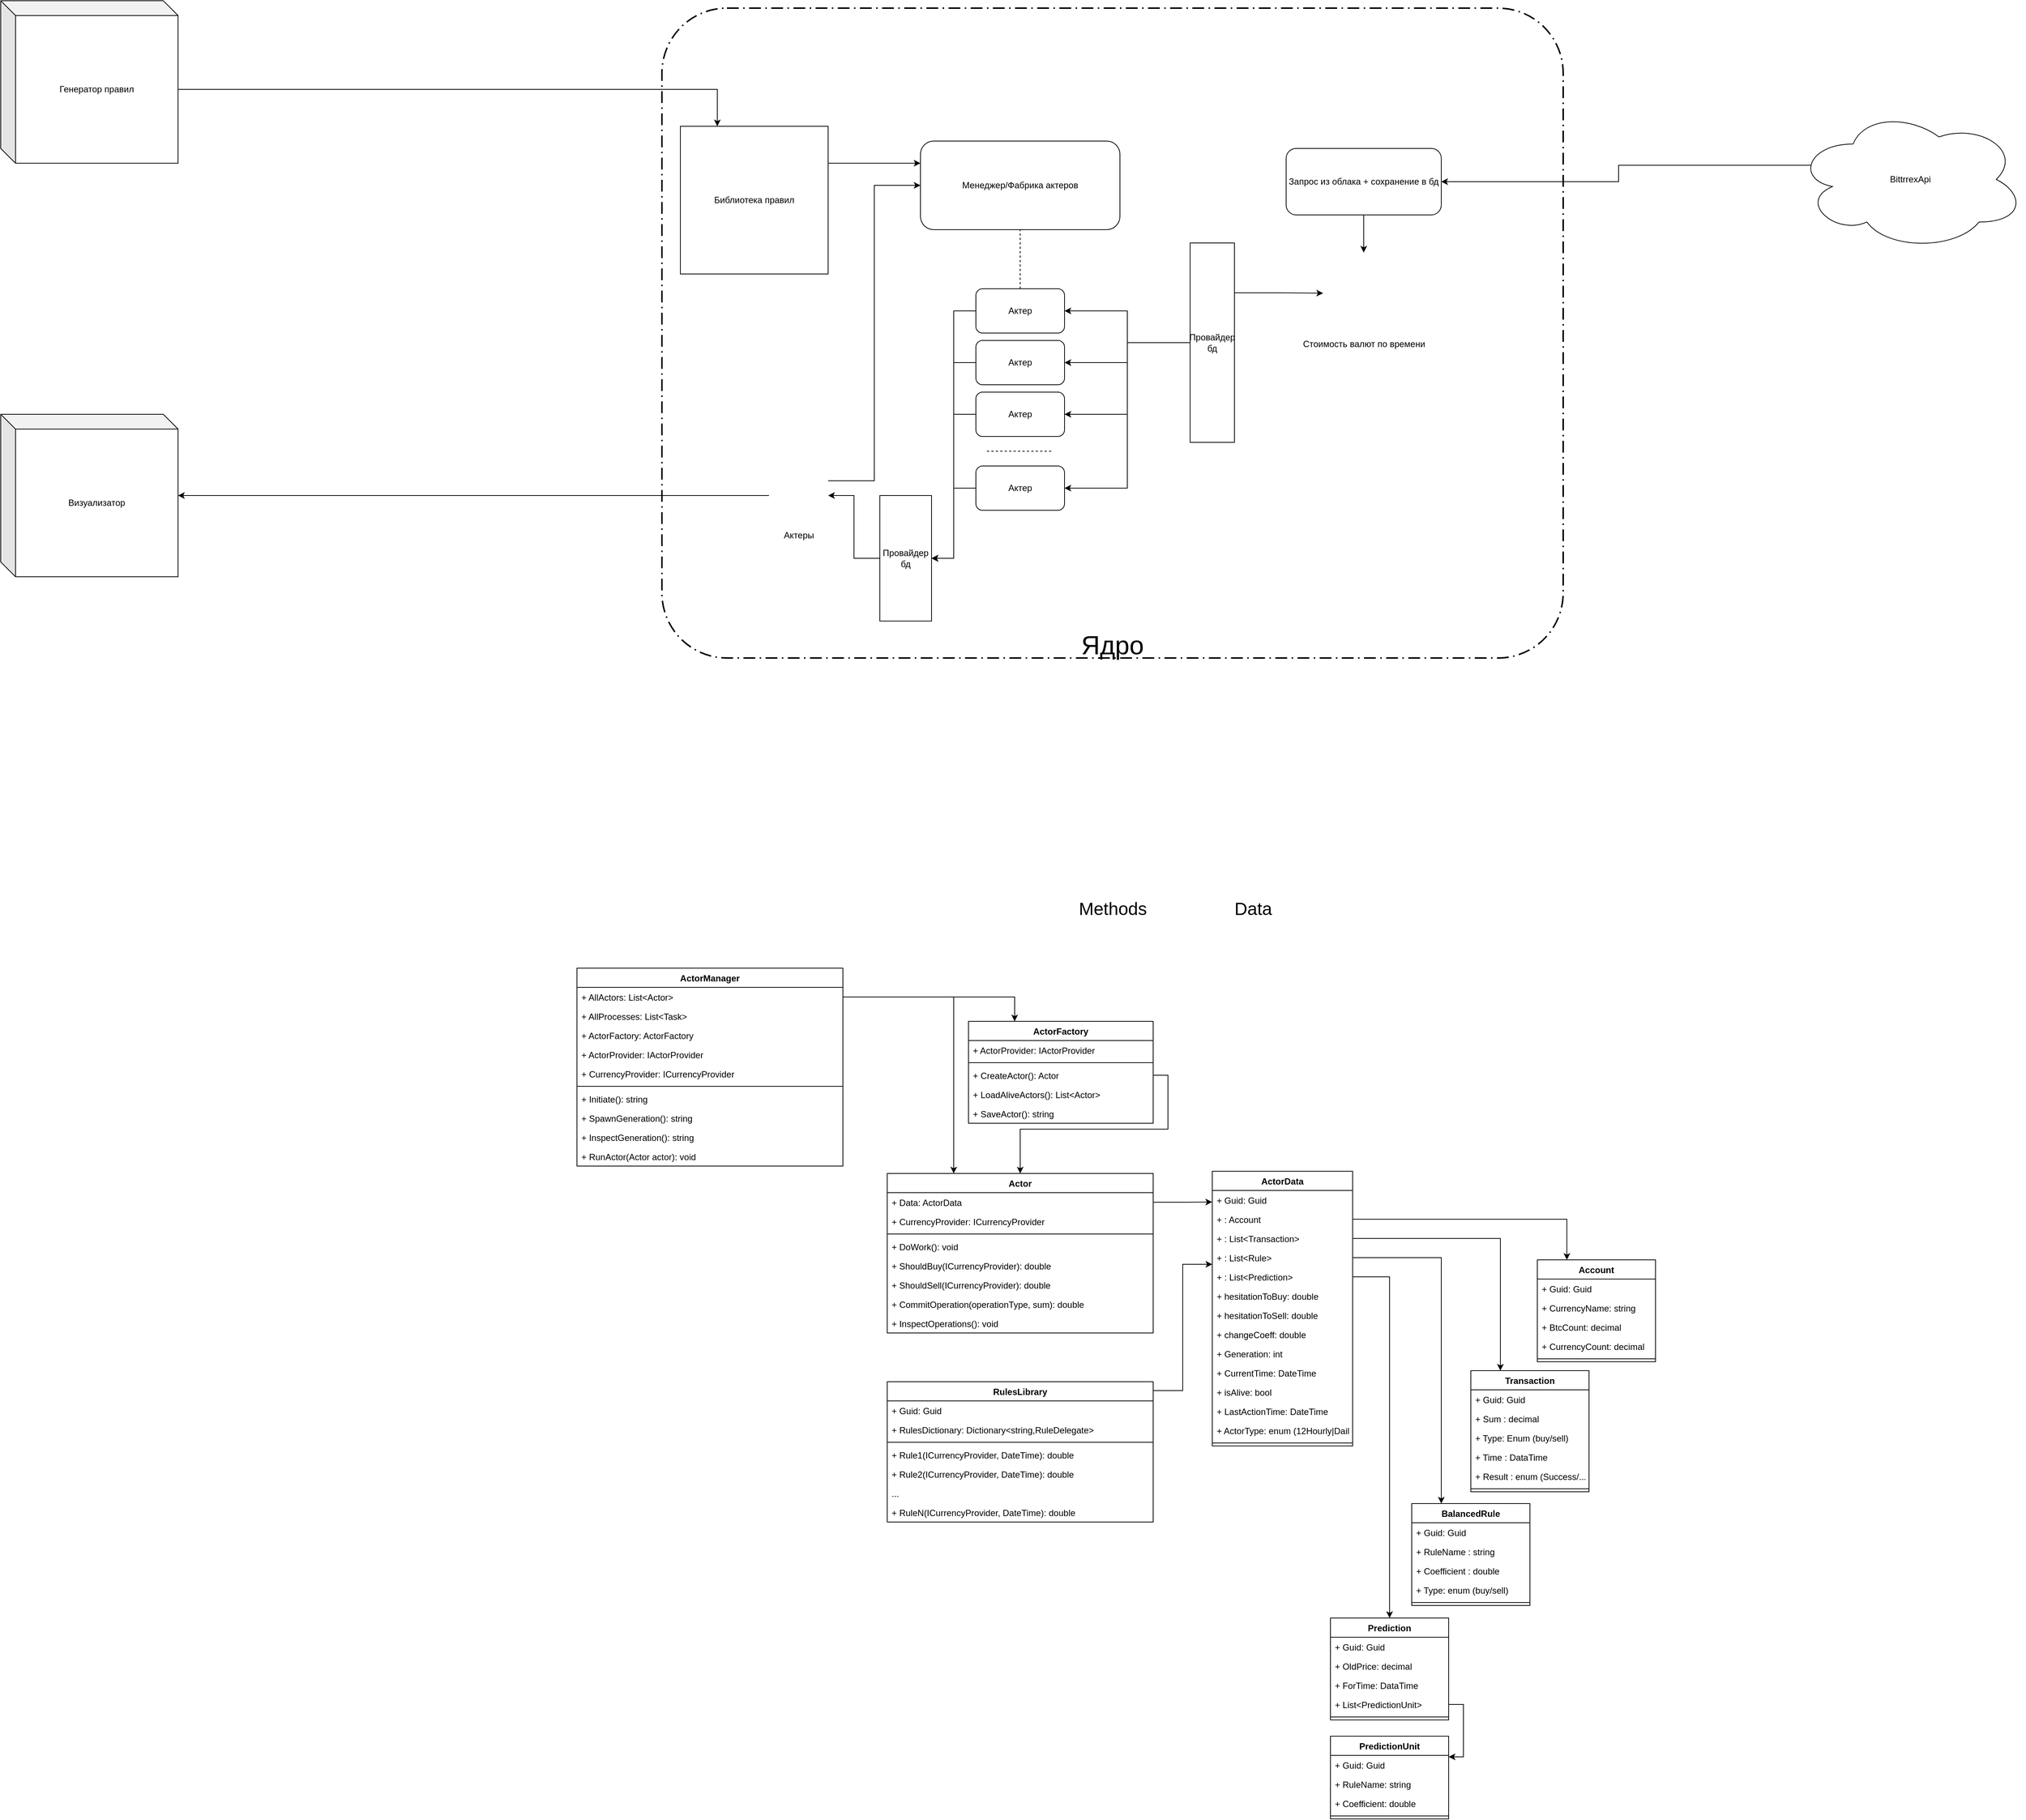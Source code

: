 <mxfile version="13.0.6" type="device"><diagram id="NBcF-tiGJfJJ5Cj_dv9a" name="Страница 1"><mxGraphModel dx="3685" dy="2296" grid="1" gridSize="10" guides="1" tooltips="1" connect="1" arrows="1" fold="1" page="1" pageScale="1" pageWidth="827" pageHeight="1169" math="0" shadow="0"><root><mxCell id="0"/><mxCell id="1" parent="0"/><mxCell id="yGfiESKqhtGl1l06cEl6-7" value="Ядро" style="rounded=1;arcSize=10;dashed=1;strokeColor=#000000;fillColor=none;gradientColor=none;dashPattern=8 3 1 3;strokeWidth=2;verticalAlign=bottom;fontSize=35;" vertex="1" parent="1"><mxGeometry x="-255" y="-170" width="1220" height="880" as="geometry"/></mxCell><mxCell id="XAujJcM0RyrbfAmJ_YW7-30" style="edgeStyle=orthogonalEdgeStyle;rounded=0;orthogonalLoop=1;jettySize=auto;html=1;entryX=0.5;entryY=0;entryDx=0;entryDy=0;" parent="1" source="XAujJcM0RyrbfAmJ_YW7-21" target="XAujJcM0RyrbfAmJ_YW7-25" edge="1"><mxGeometry relative="1" as="geometry"/></mxCell><mxCell id="XAujJcM0RyrbfAmJ_YW7-43" style="edgeStyle=orthogonalEdgeStyle;rounded=0;orthogonalLoop=1;jettySize=auto;html=1;entryX=1;entryY=0.5;entryDx=0;entryDy=0;exitX=0.07;exitY=0.4;exitDx=0;exitDy=0;exitPerimeter=0;" parent="1" source="XAujJcM0RyrbfAmJ_YW7-22" target="XAujJcM0RyrbfAmJ_YW7-21" edge="1"><mxGeometry relative="1" as="geometry"><mxPoint x="1060" y="-10" as="sourcePoint"/><mxPoint x="1038.571" y="43" as="targetPoint"/></mxGeometry></mxCell><mxCell id="XAujJcM0RyrbfAmJ_YW7-21" value="Запрос из облака + сохранение в бд" style="rounded=1;whiteSpace=wrap;html=1;" parent="1" vertex="1"><mxGeometry x="590" y="20" width="210" height="90" as="geometry"/></mxCell><mxCell id="XAujJcM0RyrbfAmJ_YW7-22" value="BittrrexApi" style="ellipse;shape=cloud;whiteSpace=wrap;html=1;" parent="1" vertex="1"><mxGeometry x="1280" y="-34" width="310" height="192" as="geometry"/></mxCell><mxCell id="XAujJcM0RyrbfAmJ_YW7-25" value="Стоимость валют по времени" style="shape=image;html=1;verticalAlign=top;verticalLabelPosition=bottom;labelBackgroundColor=#ffffff;imageAspect=0;aspect=fixed;image=https://cdn3.iconfinder.com/data/icons/linecons-free-vector-icons-pack/32/data-128.png" parent="1" vertex="1"><mxGeometry x="640" y="161" width="110" height="110" as="geometry"/></mxCell><mxCell id="XAujJcM0RyrbfAmJ_YW7-61" style="edgeStyle=orthogonalEdgeStyle;rounded=0;orthogonalLoop=1;jettySize=auto;html=1;exitX=1;exitY=0.25;exitDx=0;exitDy=0;entryX=0;entryY=0.25;entryDx=0;entryDy=0;" parent="1" source="yGfiESKqhtGl1l06cEl6-5" target="XAujJcM0RyrbfAmJ_YW7-31" edge="1"><mxGeometry relative="1" as="geometry"><mxPoint x="-10" y="20" as="targetPoint"/></mxGeometry></mxCell><mxCell id="XAujJcM0RyrbfAmJ_YW7-31" value="Менеджер/Фабрика актеров" style="rounded=1;whiteSpace=wrap;html=1;" parent="1" vertex="1"><mxGeometry x="95" y="10" width="270" height="120" as="geometry"/></mxCell><mxCell id="XAujJcM0RyrbfAmJ_YW7-42" style="edgeStyle=orthogonalEdgeStyle;rounded=0;orthogonalLoop=1;jettySize=auto;html=1;exitX=1;exitY=0.25;exitDx=0;exitDy=0;entryX=0;entryY=0.5;entryDx=0;entryDy=0;" parent="1" source="XAujJcM0RyrbfAmJ_YW7-41" target="XAujJcM0RyrbfAmJ_YW7-25" edge="1"><mxGeometry relative="1" as="geometry"><mxPoint x="660" y="240" as="targetPoint"/></mxGeometry></mxCell><mxCell id="XAujJcM0RyrbfAmJ_YW7-65" style="edgeStyle=orthogonalEdgeStyle;rounded=0;orthogonalLoop=1;jettySize=auto;html=1;exitX=0;exitY=0.5;exitDx=0;exitDy=0;entryX=1;entryY=0.5;entryDx=0;entryDy=0;" parent="1" source="XAujJcM0RyrbfAmJ_YW7-41" target="XAujJcM0RyrbfAmJ_YW7-37" edge="1"><mxGeometry relative="1" as="geometry"/></mxCell><mxCell id="XAujJcM0RyrbfAmJ_YW7-66" style="edgeStyle=orthogonalEdgeStyle;rounded=0;orthogonalLoop=1;jettySize=auto;html=1;exitX=0;exitY=0.5;exitDx=0;exitDy=0;" parent="1" source="XAujJcM0RyrbfAmJ_YW7-41" target="XAujJcM0RyrbfAmJ_YW7-35" edge="1"><mxGeometry relative="1" as="geometry"/></mxCell><mxCell id="XAujJcM0RyrbfAmJ_YW7-67" style="edgeStyle=orthogonalEdgeStyle;rounded=0;orthogonalLoop=1;jettySize=auto;html=1;exitX=0;exitY=0.5;exitDx=0;exitDy=0;" parent="1" source="XAujJcM0RyrbfAmJ_YW7-41" target="XAujJcM0RyrbfAmJ_YW7-38" edge="1"><mxGeometry relative="1" as="geometry"/></mxCell><mxCell id="XAujJcM0RyrbfAmJ_YW7-68" style="edgeStyle=orthogonalEdgeStyle;rounded=0;orthogonalLoop=1;jettySize=auto;html=1;exitX=0;exitY=0.5;exitDx=0;exitDy=0;entryX=1;entryY=0.5;entryDx=0;entryDy=0;" parent="1" source="XAujJcM0RyrbfAmJ_YW7-41" target="XAujJcM0RyrbfAmJ_YW7-39" edge="1"><mxGeometry relative="1" as="geometry"/></mxCell><mxCell id="XAujJcM0RyrbfAmJ_YW7-41" value="Провайдер бд" style="rounded=0;whiteSpace=wrap;html=1;" parent="1" vertex="1"><mxGeometry x="460" y="148" width="60" height="270" as="geometry"/></mxCell><mxCell id="XAujJcM0RyrbfAmJ_YW7-49" value="" style="group" parent="1" vertex="1" connectable="0"><mxGeometry x="170" y="210" width="120" height="300" as="geometry"/></mxCell><mxCell id="XAujJcM0RyrbfAmJ_YW7-35" value="&lt;span style=&quot;white-space: normal&quot;&gt;Актер&lt;/span&gt;" style="rounded=1;whiteSpace=wrap;html=1;" parent="XAujJcM0RyrbfAmJ_YW7-49" vertex="1"><mxGeometry width="120" height="60" as="geometry"/></mxCell><mxCell id="XAujJcM0RyrbfAmJ_YW7-37" value="&lt;span style=&quot;white-space: normal&quot;&gt;Актер&lt;/span&gt;" style="rounded=1;whiteSpace=wrap;html=1;" parent="XAujJcM0RyrbfAmJ_YW7-49" vertex="1"><mxGeometry y="70" width="120" height="60" as="geometry"/></mxCell><mxCell id="XAujJcM0RyrbfAmJ_YW7-38" value="Актер" style="rounded=1;whiteSpace=wrap;html=1;" parent="XAujJcM0RyrbfAmJ_YW7-49" vertex="1"><mxGeometry y="140" width="120" height="60" as="geometry"/></mxCell><mxCell id="XAujJcM0RyrbfAmJ_YW7-39" value="&lt;span style=&quot;white-space: normal&quot;&gt;Актер&lt;/span&gt;" style="rounded=1;whiteSpace=wrap;html=1;" parent="XAujJcM0RyrbfAmJ_YW7-49" vertex="1"><mxGeometry y="240" width="120" height="60" as="geometry"/></mxCell><mxCell id="XAujJcM0RyrbfAmJ_YW7-48" value="" style="endArrow=none;dashed=1;html=1;" parent="XAujJcM0RyrbfAmJ_YW7-49" edge="1"><mxGeometry width="50" height="50" relative="1" as="geometry"><mxPoint x="15" y="220" as="sourcePoint"/><mxPoint x="105" y="220" as="targetPoint"/></mxGeometry></mxCell><mxCell id="XAujJcM0RyrbfAmJ_YW7-51" value="" style="endArrow=none;dashed=1;html=1;entryX=0.5;entryY=1;entryDx=0;entryDy=0;exitX=0.5;exitY=0;exitDx=0;exitDy=0;" parent="1" source="XAujJcM0RyrbfAmJ_YW7-35" target="XAujJcM0RyrbfAmJ_YW7-31" edge="1"><mxGeometry width="50" height="50" relative="1" as="geometry"><mxPoint x="220" y="200" as="sourcePoint"/><mxPoint x="160" y="140" as="targetPoint"/></mxGeometry></mxCell><mxCell id="XAujJcM0RyrbfAmJ_YW7-62" style="edgeStyle=orthogonalEdgeStyle;rounded=0;orthogonalLoop=1;jettySize=auto;html=1;exitX=1;exitY=0.25;exitDx=0;exitDy=0;entryX=0;entryY=0.5;entryDx=0;entryDy=0;" parent="1" source="XAujJcM0RyrbfAmJ_YW7-54" target="XAujJcM0RyrbfAmJ_YW7-31" edge="1"><mxGeometry relative="1" as="geometry"/></mxCell><mxCell id="yGfiESKqhtGl1l06cEl6-2" style="edgeStyle=orthogonalEdgeStyle;rounded=0;orthogonalLoop=1;jettySize=auto;html=1;exitX=0;exitY=0.5;exitDx=0;exitDy=0;" edge="1" parent="1" source="XAujJcM0RyrbfAmJ_YW7-54" target="yGfiESKqhtGl1l06cEl6-1"><mxGeometry relative="1" as="geometry"/></mxCell><mxCell id="XAujJcM0RyrbfAmJ_YW7-54" value="Актеры" style="shape=image;html=1;verticalAlign=top;verticalLabelPosition=bottom;labelBackgroundColor=#ffffff;imageAspect=0;aspect=fixed;image=https://cdn3.iconfinder.com/data/icons/linecons-free-vector-icons-pack/32/data-128.png" parent="1" vertex="1"><mxGeometry x="-110" y="450" width="80" height="80" as="geometry"/></mxCell><mxCell id="XAujJcM0RyrbfAmJ_YW7-70" style="edgeStyle=orthogonalEdgeStyle;rounded=0;orthogonalLoop=1;jettySize=auto;html=1;exitX=0;exitY=0.5;exitDx=0;exitDy=0;entryX=1;entryY=0.5;entryDx=0;entryDy=0;" parent="1" source="XAujJcM0RyrbfAmJ_YW7-63" target="XAujJcM0RyrbfAmJ_YW7-54" edge="1"><mxGeometry relative="1" as="geometry"/></mxCell><mxCell id="XAujJcM0RyrbfAmJ_YW7-63" value="Провайдер бд" style="rounded=0;whiteSpace=wrap;html=1;" parent="1" vertex="1"><mxGeometry x="40" y="490" width="70" height="170" as="geometry"/></mxCell><mxCell id="XAujJcM0RyrbfAmJ_YW7-69" style="edgeStyle=orthogonalEdgeStyle;rounded=0;orthogonalLoop=1;jettySize=auto;html=1;exitX=0;exitY=0.5;exitDx=0;exitDy=0;entryX=1;entryY=0.5;entryDx=0;entryDy=0;" parent="1" source="XAujJcM0RyrbfAmJ_YW7-39" target="XAujJcM0RyrbfAmJ_YW7-63" edge="1"><mxGeometry relative="1" as="geometry"/></mxCell><mxCell id="XAujJcM0RyrbfAmJ_YW7-71" style="edgeStyle=orthogonalEdgeStyle;rounded=0;orthogonalLoop=1;jettySize=auto;html=1;exitX=0;exitY=0.5;exitDx=0;exitDy=0;entryX=1;entryY=0.5;entryDx=0;entryDy=0;" parent="1" source="XAujJcM0RyrbfAmJ_YW7-38" target="XAujJcM0RyrbfAmJ_YW7-63" edge="1"><mxGeometry relative="1" as="geometry"/></mxCell><mxCell id="XAujJcM0RyrbfAmJ_YW7-72" style="edgeStyle=orthogonalEdgeStyle;rounded=0;orthogonalLoop=1;jettySize=auto;html=1;exitX=0;exitY=0.5;exitDx=0;exitDy=0;entryX=1;entryY=0.5;entryDx=0;entryDy=0;" parent="1" source="XAujJcM0RyrbfAmJ_YW7-37" target="XAujJcM0RyrbfAmJ_YW7-63" edge="1"><mxGeometry relative="1" as="geometry"><mxPoint x="120" y="350" as="targetPoint"/></mxGeometry></mxCell><mxCell id="XAujJcM0RyrbfAmJ_YW7-73" style="edgeStyle=orthogonalEdgeStyle;rounded=0;orthogonalLoop=1;jettySize=auto;html=1;exitX=0;exitY=0.5;exitDx=0;exitDy=0;entryX=1;entryY=0.5;entryDx=0;entryDy=0;" parent="1" source="XAujJcM0RyrbfAmJ_YW7-35" target="XAujJcM0RyrbfAmJ_YW7-63" edge="1"><mxGeometry relative="1" as="geometry"><mxPoint x="110" y="360" as="targetPoint"/></mxGeometry></mxCell><mxCell id="XAujJcM0RyrbfAmJ_YW7-74" value="Actor" style="swimlane;fontStyle=1;align=center;verticalAlign=top;childLayout=stackLayout;horizontal=1;startSize=26;horizontalStack=0;resizeParent=1;resizeParentMax=0;resizeLast=0;collapsible=1;marginBottom=0;" parent="1" vertex="1"><mxGeometry x="50" y="1408" width="360" height="216" as="geometry"/></mxCell><mxCell id="XAujJcM0RyrbfAmJ_YW7-75" value="+ Data: ActorData" style="text;strokeColor=none;fillColor=none;align=left;verticalAlign=top;spacingLeft=4;spacingRight=4;overflow=hidden;rotatable=0;points=[[0,0.5],[1,0.5]];portConstraint=eastwest;" parent="XAujJcM0RyrbfAmJ_YW7-74" vertex="1"><mxGeometry y="26" width="360" height="26" as="geometry"/></mxCell><mxCell id="XAujJcM0RyrbfAmJ_YW7-153" value="+ CurrencyProvider: ICurrencyProvider" style="text;strokeColor=none;fillColor=none;align=left;verticalAlign=top;spacingLeft=4;spacingRight=4;overflow=hidden;rotatable=0;points=[[0,0.5],[1,0.5]];portConstraint=eastwest;" parent="XAujJcM0RyrbfAmJ_YW7-74" vertex="1"><mxGeometry y="52" width="360" height="26" as="geometry"/></mxCell><mxCell id="XAujJcM0RyrbfAmJ_YW7-76" value="" style="line;strokeWidth=1;fillColor=none;align=left;verticalAlign=middle;spacingTop=-1;spacingLeft=3;spacingRight=3;rotatable=0;labelPosition=right;points=[];portConstraint=eastwest;" parent="XAujJcM0RyrbfAmJ_YW7-74" vertex="1"><mxGeometry y="78" width="360" height="8" as="geometry"/></mxCell><mxCell id="XAujJcM0RyrbfAmJ_YW7-149" value="+ DoWork(): void" style="text;strokeColor=none;fillColor=none;align=left;verticalAlign=top;spacingLeft=4;spacingRight=4;overflow=hidden;rotatable=0;points=[[0,0.5],[1,0.5]];portConstraint=eastwest;" parent="XAujJcM0RyrbfAmJ_YW7-74" vertex="1"><mxGeometry y="86" width="360" height="26" as="geometry"/></mxCell><mxCell id="XAujJcM0RyrbfAmJ_YW7-77" value="+ ShouldBuy(ICurrencyProvider): double" style="text;strokeColor=none;fillColor=none;align=left;verticalAlign=top;spacingLeft=4;spacingRight=4;overflow=hidden;rotatable=0;points=[[0,0.5],[1,0.5]];portConstraint=eastwest;" parent="XAujJcM0RyrbfAmJ_YW7-74" vertex="1"><mxGeometry y="112" width="360" height="26" as="geometry"/></mxCell><mxCell id="XAujJcM0RyrbfAmJ_YW7-131" value="+ ShouldSell(ICurrencyProvider): double" style="text;strokeColor=none;fillColor=none;align=left;verticalAlign=top;spacingLeft=4;spacingRight=4;overflow=hidden;rotatable=0;points=[[0,0.5],[1,0.5]];portConstraint=eastwest;" parent="XAujJcM0RyrbfAmJ_YW7-74" vertex="1"><mxGeometry y="138" width="360" height="26" as="geometry"/></mxCell><mxCell id="XAujJcM0RyrbfAmJ_YW7-132" value="+ CommitOperation(operationType, sum): double" style="text;strokeColor=none;fillColor=none;align=left;verticalAlign=top;spacingLeft=4;spacingRight=4;overflow=hidden;rotatable=0;points=[[0,0.5],[1,0.5]];portConstraint=eastwest;" parent="XAujJcM0RyrbfAmJ_YW7-74" vertex="1"><mxGeometry y="164" width="360" height="26" as="geometry"/></mxCell><mxCell id="XAujJcM0RyrbfAmJ_YW7-134" value="+ InspectOperations(): void" style="text;strokeColor=none;fillColor=none;align=left;verticalAlign=top;spacingLeft=4;spacingRight=4;overflow=hidden;rotatable=0;points=[[0,0.5],[1,0.5]];portConstraint=eastwest;" parent="XAujJcM0RyrbfAmJ_YW7-74" vertex="1"><mxGeometry y="190" width="360" height="26" as="geometry"/></mxCell><mxCell id="XAujJcM0RyrbfAmJ_YW7-86" value="ActorData" style="swimlane;fontStyle=1;align=center;verticalAlign=top;childLayout=stackLayout;horizontal=1;startSize=26;horizontalStack=0;resizeParent=1;resizeParentMax=0;resizeLast=0;collapsible=1;marginBottom=0;" parent="1" vertex="1"><mxGeometry x="490" y="1405" width="190" height="372" as="geometry"/></mxCell><mxCell id="BhzO0ximV1WixAP_7N7Y-17" value="+ Guid: Guid&#10;" style="text;strokeColor=none;fillColor=none;align=left;verticalAlign=top;spacingLeft=4;spacingRight=4;overflow=hidden;rotatable=0;points=[[0,0.5],[1,0.5]];portConstraint=eastwest;" parent="XAujJcM0RyrbfAmJ_YW7-86" vertex="1"><mxGeometry y="26" width="190" height="26" as="geometry"/></mxCell><mxCell id="XAujJcM0RyrbfAmJ_YW7-87" value="+ : Account" style="text;strokeColor=none;fillColor=none;align=left;verticalAlign=top;spacingLeft=4;spacingRight=4;overflow=hidden;rotatable=0;points=[[0,0.5],[1,0.5]];portConstraint=eastwest;" parent="XAujJcM0RyrbfAmJ_YW7-86" vertex="1"><mxGeometry y="52" width="190" height="26" as="geometry"/></mxCell><mxCell id="XAujJcM0RyrbfAmJ_YW7-91" value="+ : List&lt;Transaction&gt;&#10;" style="text;strokeColor=none;fillColor=none;align=left;verticalAlign=top;spacingLeft=4;spacingRight=4;overflow=hidden;rotatable=0;points=[[0,0.5],[1,0.5]];portConstraint=eastwest;" parent="XAujJcM0RyrbfAmJ_YW7-86" vertex="1"><mxGeometry y="78" width="190" height="26" as="geometry"/></mxCell><mxCell id="XAujJcM0RyrbfAmJ_YW7-92" value="+ : List&lt;Rule&gt;" style="text;strokeColor=none;fillColor=none;align=left;verticalAlign=top;spacingLeft=4;spacingRight=4;overflow=hidden;rotatable=0;points=[[0,0.5],[1,0.5]];portConstraint=eastwest;" parent="XAujJcM0RyrbfAmJ_YW7-86" vertex="1"><mxGeometry y="104" width="190" height="26" as="geometry"/></mxCell><mxCell id="BhzO0ximV1WixAP_7N7Y-24" value="+ : List&lt;Prediction&gt;" style="text;strokeColor=none;fillColor=none;align=left;verticalAlign=top;spacingLeft=4;spacingRight=4;overflow=hidden;rotatable=0;points=[[0,0.5],[1,0.5]];portConstraint=eastwest;" parent="XAujJcM0RyrbfAmJ_YW7-86" vertex="1"><mxGeometry y="130" width="190" height="26" as="geometry"/></mxCell><mxCell id="XAujJcM0RyrbfAmJ_YW7-105" value="+ hesitationToBuy: double" style="text;strokeColor=none;fillColor=none;align=left;verticalAlign=top;spacingLeft=4;spacingRight=4;overflow=hidden;rotatable=0;points=[[0,0.5],[1,0.5]];portConstraint=eastwest;" parent="XAujJcM0RyrbfAmJ_YW7-86" vertex="1"><mxGeometry y="156" width="190" height="26" as="geometry"/></mxCell><mxCell id="XAujJcM0RyrbfAmJ_YW7-130" value="+ hesitationToSell: double" style="text;strokeColor=none;fillColor=none;align=left;verticalAlign=top;spacingLeft=4;spacingRight=4;overflow=hidden;rotatable=0;points=[[0,0.5],[1,0.5]];portConstraint=eastwest;" parent="XAujJcM0RyrbfAmJ_YW7-86" vertex="1"><mxGeometry y="182" width="190" height="26" as="geometry"/></mxCell><mxCell id="XAujJcM0RyrbfAmJ_YW7-106" value="+ changeCoeff: double" style="text;strokeColor=none;fillColor=none;align=left;verticalAlign=top;spacingLeft=4;spacingRight=4;overflow=hidden;rotatable=0;points=[[0,0.5],[1,0.5]];portConstraint=eastwest;" parent="XAujJcM0RyrbfAmJ_YW7-86" vertex="1"><mxGeometry y="208" width="190" height="26" as="geometry"/></mxCell><mxCell id="BhzO0ximV1WixAP_7N7Y-3" value="+ Generation: int" style="text;strokeColor=none;fillColor=none;align=left;verticalAlign=top;spacingLeft=4;spacingRight=4;overflow=hidden;rotatable=0;points=[[0,0.5],[1,0.5]];portConstraint=eastwest;" parent="XAujJcM0RyrbfAmJ_YW7-86" vertex="1"><mxGeometry y="234" width="190" height="26" as="geometry"/></mxCell><mxCell id="BhzO0ximV1WixAP_7N7Y-40" value="+ CurrentTime: DateTime" style="text;strokeColor=none;fillColor=none;align=left;verticalAlign=top;spacingLeft=4;spacingRight=4;overflow=hidden;rotatable=0;points=[[0,0.5],[1,0.5]];portConstraint=eastwest;" parent="XAujJcM0RyrbfAmJ_YW7-86" vertex="1"><mxGeometry y="260" width="190" height="26" as="geometry"/></mxCell><mxCell id="BhzO0ximV1WixAP_7N7Y-2" value="+ isAlive: bool" style="text;strokeColor=none;fillColor=none;align=left;verticalAlign=top;spacingLeft=4;spacingRight=4;overflow=hidden;rotatable=0;points=[[0,0.5],[1,0.5]];portConstraint=eastwest;" parent="XAujJcM0RyrbfAmJ_YW7-86" vertex="1"><mxGeometry y="286" width="190" height="26" as="geometry"/></mxCell><mxCell id="BhzO0ximV1WixAP_7N7Y-28" value="+ LastActionTime: DateTime" style="text;strokeColor=none;fillColor=none;align=left;verticalAlign=top;spacingLeft=4;spacingRight=4;overflow=hidden;rotatable=0;points=[[0,0.5],[1,0.5]];portConstraint=eastwest;" parent="XAujJcM0RyrbfAmJ_YW7-86" vertex="1"><mxGeometry y="312" width="190" height="26" as="geometry"/></mxCell><mxCell id="BhzO0ximV1WixAP_7N7Y-29" value="+ ActorType: enum (12Hourly|Daily|Weekly)" style="text;strokeColor=none;fillColor=none;align=left;verticalAlign=top;spacingLeft=4;spacingRight=4;overflow=hidden;rotatable=0;points=[[0,0.5],[1,0.5]];portConstraint=eastwest;" parent="XAujJcM0RyrbfAmJ_YW7-86" vertex="1"><mxGeometry y="338" width="190" height="26" as="geometry"/></mxCell><mxCell id="XAujJcM0RyrbfAmJ_YW7-88" value="" style="line;strokeWidth=1;fillColor=none;align=left;verticalAlign=middle;spacingTop=-1;spacingLeft=3;spacingRight=3;rotatable=0;labelPosition=right;points=[];portConstraint=eastwest;" parent="XAujJcM0RyrbfAmJ_YW7-86" vertex="1"><mxGeometry y="364" width="190" height="8" as="geometry"/></mxCell><mxCell id="XAujJcM0RyrbfAmJ_YW7-90" style="edgeStyle=orthogonalEdgeStyle;rounded=0;orthogonalLoop=1;jettySize=auto;html=1;exitX=1;exitY=0.5;exitDx=0;exitDy=0;entryX=-0.001;entryY=0.112;entryDx=0;entryDy=0;entryPerimeter=0;" parent="1" source="XAujJcM0RyrbfAmJ_YW7-75" target="XAujJcM0RyrbfAmJ_YW7-86" edge="1"><mxGeometry relative="1" as="geometry"/></mxCell><mxCell id="XAujJcM0RyrbfAmJ_YW7-93" value="Account" style="swimlane;fontStyle=1;align=center;verticalAlign=top;childLayout=stackLayout;horizontal=1;startSize=26;horizontalStack=0;resizeParent=1;resizeParentMax=0;resizeLast=0;collapsible=1;marginBottom=0;" parent="1" vertex="1"><mxGeometry x="930" y="1525" width="160" height="138" as="geometry"/></mxCell><mxCell id="BhzO0ximV1WixAP_7N7Y-16" value="+ Guid: Guid&#10;" style="text;strokeColor=none;fillColor=none;align=left;verticalAlign=top;spacingLeft=4;spacingRight=4;overflow=hidden;rotatable=0;points=[[0,0.5],[1,0.5]];portConstraint=eastwest;" parent="XAujJcM0RyrbfAmJ_YW7-93" vertex="1"><mxGeometry y="26" width="160" height="26" as="geometry"/></mxCell><mxCell id="XAujJcM0RyrbfAmJ_YW7-94" value="+ CurrencyName: string" style="text;strokeColor=none;fillColor=none;align=left;verticalAlign=top;spacingLeft=4;spacingRight=4;overflow=hidden;rotatable=0;points=[[0,0.5],[1,0.5]];portConstraint=eastwest;" parent="XAujJcM0RyrbfAmJ_YW7-93" vertex="1"><mxGeometry y="52" width="160" height="26" as="geometry"/></mxCell><mxCell id="XAujJcM0RyrbfAmJ_YW7-95" value="+ BtcCount: decimal" style="text;strokeColor=none;fillColor=none;align=left;verticalAlign=top;spacingLeft=4;spacingRight=4;overflow=hidden;rotatable=0;points=[[0,0.5],[1,0.5]];portConstraint=eastwest;" parent="XAujJcM0RyrbfAmJ_YW7-93" vertex="1"><mxGeometry y="78" width="160" height="26" as="geometry"/></mxCell><mxCell id="XAujJcM0RyrbfAmJ_YW7-96" value="+ CurrencyCount: decimal" style="text;strokeColor=none;fillColor=none;align=left;verticalAlign=top;spacingLeft=4;spacingRight=4;overflow=hidden;rotatable=0;points=[[0,0.5],[1,0.5]];portConstraint=eastwest;" parent="XAujJcM0RyrbfAmJ_YW7-93" vertex="1"><mxGeometry y="104" width="160" height="26" as="geometry"/></mxCell><mxCell id="XAujJcM0RyrbfAmJ_YW7-97" value="" style="line;strokeWidth=1;fillColor=none;align=left;verticalAlign=middle;spacingTop=-1;spacingLeft=3;spacingRight=3;rotatable=0;labelPosition=right;points=[];portConstraint=eastwest;" parent="XAujJcM0RyrbfAmJ_YW7-93" vertex="1"><mxGeometry y="130" width="160" height="8" as="geometry"/></mxCell><mxCell id="XAujJcM0RyrbfAmJ_YW7-98" style="edgeStyle=orthogonalEdgeStyle;rounded=0;orthogonalLoop=1;jettySize=auto;html=1;exitX=1;exitY=0.5;exitDx=0;exitDy=0;entryX=0.25;entryY=0;entryDx=0;entryDy=0;" parent="1" source="XAujJcM0RyrbfAmJ_YW7-87" target="XAujJcM0RyrbfAmJ_YW7-93" edge="1"><mxGeometry relative="1" as="geometry"/></mxCell><mxCell id="XAujJcM0RyrbfAmJ_YW7-99" value="Transaction" style="swimlane;fontStyle=1;align=center;verticalAlign=top;childLayout=stackLayout;horizontal=1;startSize=26;horizontalStack=0;resizeParent=1;resizeParentMax=0;resizeLast=0;collapsible=1;marginBottom=0;" parent="1" vertex="1"><mxGeometry x="840" y="1675" width="160" height="164" as="geometry"/></mxCell><mxCell id="BhzO0ximV1WixAP_7N7Y-15" value="+ Guid: Guid&#10;" style="text;strokeColor=none;fillColor=none;align=left;verticalAlign=top;spacingLeft=4;spacingRight=4;overflow=hidden;rotatable=0;points=[[0,0.5],[1,0.5]];portConstraint=eastwest;" parent="XAujJcM0RyrbfAmJ_YW7-99" vertex="1"><mxGeometry y="26" width="160" height="26" as="geometry"/></mxCell><mxCell id="XAujJcM0RyrbfAmJ_YW7-100" value="+ Sum : decimal" style="text;strokeColor=none;fillColor=none;align=left;verticalAlign=top;spacingLeft=4;spacingRight=4;overflow=hidden;rotatable=0;points=[[0,0.5],[1,0.5]];portConstraint=eastwest;" parent="XAujJcM0RyrbfAmJ_YW7-99" vertex="1"><mxGeometry y="52" width="160" height="26" as="geometry"/></mxCell><mxCell id="XAujJcM0RyrbfAmJ_YW7-101" value="+ Type: Enum (buy/sell)" style="text;strokeColor=none;fillColor=none;align=left;verticalAlign=top;spacingLeft=4;spacingRight=4;overflow=hidden;rotatable=0;points=[[0,0.5],[1,0.5]];portConstraint=eastwest;" parent="XAujJcM0RyrbfAmJ_YW7-99" vertex="1"><mxGeometry y="78" width="160" height="26" as="geometry"/></mxCell><mxCell id="XAujJcM0RyrbfAmJ_YW7-102" value="+ Time : DataTime" style="text;strokeColor=none;fillColor=none;align=left;verticalAlign=top;spacingLeft=4;spacingRight=4;overflow=hidden;rotatable=0;points=[[0,0.5],[1,0.5]];portConstraint=eastwest;" parent="XAujJcM0RyrbfAmJ_YW7-99" vertex="1"><mxGeometry y="104" width="160" height="26" as="geometry"/></mxCell><mxCell id="XAujJcM0RyrbfAmJ_YW7-113" value="+ Result : enum (Success/...)" style="text;strokeColor=none;fillColor=none;align=left;verticalAlign=top;spacingLeft=4;spacingRight=4;overflow=hidden;rotatable=0;points=[[0,0.5],[1,0.5]];portConstraint=eastwest;" parent="XAujJcM0RyrbfAmJ_YW7-99" vertex="1"><mxGeometry y="130" width="160" height="26" as="geometry"/></mxCell><mxCell id="XAujJcM0RyrbfAmJ_YW7-103" value="" style="line;strokeWidth=1;fillColor=none;align=left;verticalAlign=middle;spacingTop=-1;spacingLeft=3;spacingRight=3;rotatable=0;labelPosition=right;points=[];portConstraint=eastwest;" parent="XAujJcM0RyrbfAmJ_YW7-99" vertex="1"><mxGeometry y="156" width="160" height="8" as="geometry"/></mxCell><mxCell id="XAujJcM0RyrbfAmJ_YW7-104" style="edgeStyle=orthogonalEdgeStyle;rounded=0;orthogonalLoop=1;jettySize=auto;html=1;exitX=1;exitY=0.5;exitDx=0;exitDy=0;entryX=0.25;entryY=0;entryDx=0;entryDy=0;" parent="1" source="XAujJcM0RyrbfAmJ_YW7-91" target="XAujJcM0RyrbfAmJ_YW7-99" edge="1"><mxGeometry relative="1" as="geometry"><mxPoint x="850" y="1695" as="targetPoint"/></mxGeometry></mxCell><mxCell id="XAujJcM0RyrbfAmJ_YW7-107" value="BalancedRule" style="swimlane;fontStyle=1;align=center;verticalAlign=top;childLayout=stackLayout;horizontal=1;startSize=26;horizontalStack=0;resizeParent=1;resizeParentMax=0;resizeLast=0;collapsible=1;marginBottom=0;" parent="1" vertex="1"><mxGeometry x="760" y="1855" width="160" height="138" as="geometry"/></mxCell><mxCell id="BhzO0ximV1WixAP_7N7Y-14" value="+ Guid: Guid&#10;" style="text;strokeColor=none;fillColor=none;align=left;verticalAlign=top;spacingLeft=4;spacingRight=4;overflow=hidden;rotatable=0;points=[[0,0.5],[1,0.5]];portConstraint=eastwest;" parent="XAujJcM0RyrbfAmJ_YW7-107" vertex="1"><mxGeometry y="26" width="160" height="26" as="geometry"/></mxCell><mxCell id="XAujJcM0RyrbfAmJ_YW7-108" value="+ RuleName : string&#10;" style="text;strokeColor=none;fillColor=none;align=left;verticalAlign=top;spacingLeft=4;spacingRight=4;overflow=hidden;rotatable=0;points=[[0,0.5],[1,0.5]];portConstraint=eastwest;" parent="XAujJcM0RyrbfAmJ_YW7-107" vertex="1"><mxGeometry y="52" width="160" height="26" as="geometry"/></mxCell><mxCell id="XAujJcM0RyrbfAmJ_YW7-109" value="+ Coefficient : double" style="text;strokeColor=none;fillColor=none;align=left;verticalAlign=top;spacingLeft=4;spacingRight=4;overflow=hidden;rotatable=0;points=[[0,0.5],[1,0.5]];portConstraint=eastwest;" parent="XAujJcM0RyrbfAmJ_YW7-107" vertex="1"><mxGeometry y="78" width="160" height="26" as="geometry"/></mxCell><mxCell id="XAujJcM0RyrbfAmJ_YW7-110" value="+ Type: enum (buy/sell)" style="text;strokeColor=none;fillColor=none;align=left;verticalAlign=top;spacingLeft=4;spacingRight=4;overflow=hidden;rotatable=0;points=[[0,0.5],[1,0.5]];portConstraint=eastwest;" parent="XAujJcM0RyrbfAmJ_YW7-107" vertex="1"><mxGeometry y="104" width="160" height="26" as="geometry"/></mxCell><mxCell id="XAujJcM0RyrbfAmJ_YW7-111" value="" style="line;strokeWidth=1;fillColor=none;align=left;verticalAlign=middle;spacingTop=-1;spacingLeft=3;spacingRight=3;rotatable=0;labelPosition=right;points=[];portConstraint=eastwest;" parent="XAujJcM0RyrbfAmJ_YW7-107" vertex="1"><mxGeometry y="130" width="160" height="8" as="geometry"/></mxCell><mxCell id="XAujJcM0RyrbfAmJ_YW7-112" style="edgeStyle=orthogonalEdgeStyle;rounded=0;orthogonalLoop=1;jettySize=auto;html=1;exitX=1;exitY=0.5;exitDx=0;exitDy=0;entryX=0.25;entryY=0;entryDx=0;entryDy=0;" parent="1" source="XAujJcM0RyrbfAmJ_YW7-92" target="XAujJcM0RyrbfAmJ_YW7-107" edge="1"><mxGeometry relative="1" as="geometry"/></mxCell><mxCell id="XAujJcM0RyrbfAmJ_YW7-135" value="ActorFactory" style="swimlane;fontStyle=1;align=center;verticalAlign=top;childLayout=stackLayout;horizontal=1;startSize=26;horizontalStack=0;resizeParent=1;resizeParentMax=0;resizeLast=0;collapsible=1;marginBottom=0;" parent="1" vertex="1"><mxGeometry x="160" y="1202" width="250" height="138" as="geometry"/></mxCell><mxCell id="XAujJcM0RyrbfAmJ_YW7-136" value="+ ActorProvider: IActorProvider" style="text;strokeColor=none;fillColor=none;align=left;verticalAlign=top;spacingLeft=4;spacingRight=4;overflow=hidden;rotatable=0;points=[[0,0.5],[1,0.5]];portConstraint=eastwest;" parent="XAujJcM0RyrbfAmJ_YW7-135" vertex="1"><mxGeometry y="26" width="250" height="26" as="geometry"/></mxCell><mxCell id="XAujJcM0RyrbfAmJ_YW7-137" value="" style="line;strokeWidth=1;fillColor=none;align=left;verticalAlign=middle;spacingTop=-1;spacingLeft=3;spacingRight=3;rotatable=0;labelPosition=right;points=[];portConstraint=eastwest;" parent="XAujJcM0RyrbfAmJ_YW7-135" vertex="1"><mxGeometry y="52" width="250" height="8" as="geometry"/></mxCell><mxCell id="XAujJcM0RyrbfAmJ_YW7-138" value="+ CreateActor(): Actor" style="text;strokeColor=none;fillColor=none;align=left;verticalAlign=top;spacingLeft=4;spacingRight=4;overflow=hidden;rotatable=0;points=[[0,0.5],[1,0.5]];portConstraint=eastwest;" parent="XAujJcM0RyrbfAmJ_YW7-135" vertex="1"><mxGeometry y="60" width="250" height="26" as="geometry"/></mxCell><mxCell id="XAujJcM0RyrbfAmJ_YW7-151" value="+ LoadAliveActors(): List&lt;Actor&gt;" style="text;strokeColor=none;fillColor=none;align=left;verticalAlign=top;spacingLeft=4;spacingRight=4;overflow=hidden;rotatable=0;points=[[0,0.5],[1,0.5]];portConstraint=eastwest;" parent="XAujJcM0RyrbfAmJ_YW7-135" vertex="1"><mxGeometry y="86" width="250" height="26" as="geometry"/></mxCell><mxCell id="XAujJcM0RyrbfAmJ_YW7-150" value="+ SaveActor(): string" style="text;strokeColor=none;fillColor=none;align=left;verticalAlign=top;spacingLeft=4;spacingRight=4;overflow=hidden;rotatable=0;points=[[0,0.5],[1,0.5]];portConstraint=eastwest;" parent="XAujJcM0RyrbfAmJ_YW7-135" vertex="1"><mxGeometry y="112" width="250" height="26" as="geometry"/></mxCell><mxCell id="XAujJcM0RyrbfAmJ_YW7-142" value="ActorManager" style="swimlane;fontStyle=1;align=center;verticalAlign=top;childLayout=stackLayout;horizontal=1;startSize=26;horizontalStack=0;resizeParent=1;resizeParentMax=0;resizeLast=0;collapsible=1;marginBottom=0;" parent="1" vertex="1"><mxGeometry x="-370" y="1130" width="360" height="268" as="geometry"/></mxCell><mxCell id="XAujJcM0RyrbfAmJ_YW7-143" value="+ AllActors: List&lt;Actor&gt;" style="text;strokeColor=none;fillColor=none;align=left;verticalAlign=top;spacingLeft=4;spacingRight=4;overflow=hidden;rotatable=0;points=[[0,0.5],[1,0.5]];portConstraint=eastwest;" parent="XAujJcM0RyrbfAmJ_YW7-142" vertex="1"><mxGeometry y="26" width="360" height="26" as="geometry"/></mxCell><mxCell id="XAujJcM0RyrbfAmJ_YW7-155" value="+ AllProcesses: List&lt;Task&gt;" style="text;strokeColor=none;fillColor=none;align=left;verticalAlign=top;spacingLeft=4;spacingRight=4;overflow=hidden;rotatable=0;points=[[0,0.5],[1,0.5]];portConstraint=eastwest;" parent="XAujJcM0RyrbfAmJ_YW7-142" vertex="1"><mxGeometry y="52" width="360" height="26" as="geometry"/></mxCell><mxCell id="OZ-NP7hjiwWEHm7jigg2-1" value="+ ActorFactory: ActorFactory" style="text;strokeColor=none;fillColor=none;align=left;verticalAlign=top;spacingLeft=4;spacingRight=4;overflow=hidden;rotatable=0;points=[[0,0.5],[1,0.5]];portConstraint=eastwest;" parent="XAujJcM0RyrbfAmJ_YW7-142" vertex="1"><mxGeometry y="78" width="360" height="26" as="geometry"/></mxCell><mxCell id="XuPyFBjZWvOUw0MZjlt5-1" value="+ ActorProvider: IActorProvider" style="text;strokeColor=none;fillColor=none;align=left;verticalAlign=top;spacingLeft=4;spacingRight=4;overflow=hidden;rotatable=0;points=[[0,0.5],[1,0.5]];portConstraint=eastwest;" parent="XAujJcM0RyrbfAmJ_YW7-142" vertex="1"><mxGeometry y="104" width="360" height="26" as="geometry"/></mxCell><mxCell id="XuPyFBjZWvOUw0MZjlt5-3" value="+ CurrencyProvider: ICurrencyProvider" style="text;strokeColor=none;fillColor=none;align=left;verticalAlign=top;spacingLeft=4;spacingRight=4;overflow=hidden;rotatable=0;points=[[0,0.5],[1,0.5]];portConstraint=eastwest;" parent="XAujJcM0RyrbfAmJ_YW7-142" vertex="1"><mxGeometry y="130" width="360" height="26" as="geometry"/></mxCell><mxCell id="XAujJcM0RyrbfAmJ_YW7-144" value="" style="line;strokeWidth=1;fillColor=none;align=left;verticalAlign=middle;spacingTop=-1;spacingLeft=3;spacingRight=3;rotatable=0;labelPosition=right;points=[];portConstraint=eastwest;" parent="XAujJcM0RyrbfAmJ_YW7-142" vertex="1"><mxGeometry y="156" width="360" height="8" as="geometry"/></mxCell><mxCell id="XAujJcM0RyrbfAmJ_YW7-152" value="+ Initiate(): string" style="text;strokeColor=none;fillColor=none;align=left;verticalAlign=top;spacingLeft=4;spacingRight=4;overflow=hidden;rotatable=0;points=[[0,0.5],[1,0.5]];portConstraint=eastwest;" parent="XAujJcM0RyrbfAmJ_YW7-142" vertex="1"><mxGeometry y="164" width="360" height="26" as="geometry"/></mxCell><mxCell id="XAujJcM0RyrbfAmJ_YW7-145" value="+ SpawnGeneration(): string" style="text;strokeColor=none;fillColor=none;align=left;verticalAlign=top;spacingLeft=4;spacingRight=4;overflow=hidden;rotatable=0;points=[[0,0.5],[1,0.5]];portConstraint=eastwest;" parent="XAujJcM0RyrbfAmJ_YW7-142" vertex="1"><mxGeometry y="190" width="360" height="26" as="geometry"/></mxCell><mxCell id="BhzO0ximV1WixAP_7N7Y-1" value="+ InspectGeneration(): string" style="text;strokeColor=none;fillColor=none;align=left;verticalAlign=top;spacingLeft=4;spacingRight=4;overflow=hidden;rotatable=0;points=[[0,0.5],[1,0.5]];portConstraint=eastwest;" parent="XAujJcM0RyrbfAmJ_YW7-142" vertex="1"><mxGeometry y="216" width="360" height="26" as="geometry"/></mxCell><mxCell id="XAujJcM0RyrbfAmJ_YW7-154" value="+ RunActor(Actor actor): void" style="text;strokeColor=none;fillColor=none;align=left;verticalAlign=top;spacingLeft=4;spacingRight=4;overflow=hidden;rotatable=0;points=[[0,0.5],[1,0.5]];portConstraint=eastwest;" parent="XAujJcM0RyrbfAmJ_YW7-142" vertex="1"><mxGeometry y="242" width="360" height="26" as="geometry"/></mxCell><mxCell id="OZ-NP7hjiwWEHm7jigg2-2" style="edgeStyle=orthogonalEdgeStyle;rounded=0;orthogonalLoop=1;jettySize=auto;html=1;exitX=1;exitY=0.5;exitDx=0;exitDy=0;entryX=0.25;entryY=0;entryDx=0;entryDy=0;" parent="1" source="XAujJcM0RyrbfAmJ_YW7-143" target="XAujJcM0RyrbfAmJ_YW7-135" edge="1"><mxGeometry relative="1" as="geometry"/></mxCell><mxCell id="OZ-NP7hjiwWEHm7jigg2-3" style="edgeStyle=orthogonalEdgeStyle;rounded=0;orthogonalLoop=1;jettySize=auto;html=1;exitX=1;exitY=0.5;exitDx=0;exitDy=0;entryX=0.25;entryY=0;entryDx=0;entryDy=0;" parent="1" source="XAujJcM0RyrbfAmJ_YW7-143" target="XAujJcM0RyrbfAmJ_YW7-74" edge="1"><mxGeometry relative="1" as="geometry"/></mxCell><mxCell id="OZ-NP7hjiwWEHm7jigg2-5" style="edgeStyle=orthogonalEdgeStyle;rounded=0;orthogonalLoop=1;jettySize=auto;html=1;exitX=1;exitY=0.5;exitDx=0;exitDy=0;entryX=0.5;entryY=0;entryDx=0;entryDy=0;" parent="1" source="XAujJcM0RyrbfAmJ_YW7-138" target="XAujJcM0RyrbfAmJ_YW7-74" edge="1"><mxGeometry relative="1" as="geometry"/></mxCell><mxCell id="OZ-NP7hjiwWEHm7jigg2-6" value="RulesLibrary" style="swimlane;fontStyle=1;align=center;verticalAlign=top;childLayout=stackLayout;horizontal=1;startSize=26;horizontalStack=0;resizeParent=1;resizeParentMax=0;resizeLast=0;collapsible=1;marginBottom=0;" parent="1" vertex="1"><mxGeometry x="50" y="1690" width="360" height="190" as="geometry"/></mxCell><mxCell id="OZ-NP7hjiwWEHm7jigg2-7" value="+ Guid: Guid" style="text;strokeColor=none;fillColor=none;align=left;verticalAlign=top;spacingLeft=4;spacingRight=4;overflow=hidden;rotatable=0;points=[[0,0.5],[1,0.5]];portConstraint=eastwest;" parent="OZ-NP7hjiwWEHm7jigg2-6" vertex="1"><mxGeometry y="26" width="360" height="26" as="geometry"/></mxCell><mxCell id="vm8LX14BW7nEtOPawP1B-1" value="+ RulesDictionary: Dictionary&lt;string,RuleDelegate&gt;" style="text;strokeColor=none;fillColor=none;align=left;verticalAlign=top;spacingLeft=4;spacingRight=4;overflow=hidden;rotatable=0;points=[[0,0.5],[1,0.5]];portConstraint=eastwest;" parent="OZ-NP7hjiwWEHm7jigg2-6" vertex="1"><mxGeometry y="52" width="360" height="26" as="geometry"/></mxCell><mxCell id="OZ-NP7hjiwWEHm7jigg2-10" value="" style="line;strokeWidth=1;fillColor=none;align=left;verticalAlign=middle;spacingTop=-1;spacingLeft=3;spacingRight=3;rotatable=0;labelPosition=right;points=[];portConstraint=eastwest;" parent="OZ-NP7hjiwWEHm7jigg2-6" vertex="1"><mxGeometry y="78" width="360" height="8" as="geometry"/></mxCell><mxCell id="OZ-NP7hjiwWEHm7jigg2-11" value="+ Rule1(ICurrencyProvider, DateTime): double" style="text;strokeColor=none;fillColor=none;align=left;verticalAlign=top;spacingLeft=4;spacingRight=4;overflow=hidden;rotatable=0;points=[[0,0.5],[1,0.5]];portConstraint=eastwest;" parent="OZ-NP7hjiwWEHm7jigg2-6" vertex="1"><mxGeometry y="86" width="360" height="26" as="geometry"/></mxCell><mxCell id="OZ-NP7hjiwWEHm7jigg2-17" value="+ Rule2(ICurrencyProvider, DateTime): double" style="text;strokeColor=none;fillColor=none;align=left;verticalAlign=top;spacingLeft=4;spacingRight=4;overflow=hidden;rotatable=0;points=[[0,0.5],[1,0.5]];portConstraint=eastwest;" parent="OZ-NP7hjiwWEHm7jigg2-6" vertex="1"><mxGeometry y="112" width="360" height="26" as="geometry"/></mxCell><mxCell id="OZ-NP7hjiwWEHm7jigg2-19" value="..." style="text;strokeColor=none;fillColor=none;align=left;verticalAlign=top;spacingLeft=4;spacingRight=4;overflow=hidden;rotatable=0;points=[[0,0.5],[1,0.5]];portConstraint=eastwest;" parent="OZ-NP7hjiwWEHm7jigg2-6" vertex="1"><mxGeometry y="138" width="360" height="26" as="geometry"/></mxCell><mxCell id="OZ-NP7hjiwWEHm7jigg2-18" value="+ RuleN(ICurrencyProvider, DateTime): double" style="text;strokeColor=none;fillColor=none;align=left;verticalAlign=top;spacingLeft=4;spacingRight=4;overflow=hidden;rotatable=0;points=[[0,0.5],[1,0.5]];portConstraint=eastwest;" parent="OZ-NP7hjiwWEHm7jigg2-6" vertex="1"><mxGeometry y="164" width="360" height="26" as="geometry"/></mxCell><mxCell id="BhzO0ximV1WixAP_7N7Y-4" value="Prediction" style="swimlane;fontStyle=1;align=center;verticalAlign=top;childLayout=stackLayout;horizontal=1;startSize=26;horizontalStack=0;resizeParent=1;resizeParentMax=0;resizeLast=0;collapsible=1;marginBottom=0;" parent="1" vertex="1"><mxGeometry x="650" y="2010" width="160" height="138" as="geometry"/></mxCell><mxCell id="BhzO0ximV1WixAP_7N7Y-5" value="+ Guid: Guid&#10;" style="text;strokeColor=none;fillColor=none;align=left;verticalAlign=top;spacingLeft=4;spacingRight=4;overflow=hidden;rotatable=0;points=[[0,0.5],[1,0.5]];portConstraint=eastwest;" parent="BhzO0ximV1WixAP_7N7Y-4" vertex="1"><mxGeometry y="26" width="160" height="26" as="geometry"/></mxCell><mxCell id="BhzO0ximV1WixAP_7N7Y-41" value="+ OldPrice: decimal&#10;" style="text;strokeColor=none;fillColor=none;align=left;verticalAlign=top;spacingLeft=4;spacingRight=4;overflow=hidden;rotatable=0;points=[[0,0.5],[1,0.5]];portConstraint=eastwest;" parent="BhzO0ximV1WixAP_7N7Y-4" vertex="1"><mxGeometry y="52" width="160" height="26" as="geometry"/></mxCell><mxCell id="BhzO0ximV1WixAP_7N7Y-30" value="+ ForTime: DataTime&#10;" style="text;strokeColor=none;fillColor=none;align=left;verticalAlign=top;spacingLeft=4;spacingRight=4;overflow=hidden;rotatable=0;points=[[0,0.5],[1,0.5]];portConstraint=eastwest;" parent="BhzO0ximV1WixAP_7N7Y-4" vertex="1"><mxGeometry y="78" width="160" height="26" as="geometry"/></mxCell><mxCell id="BhzO0ximV1WixAP_7N7Y-6" value="+ List&lt;PredictionUnit&gt;" style="text;strokeColor=none;fillColor=none;align=left;verticalAlign=top;spacingLeft=4;spacingRight=4;overflow=hidden;rotatable=0;points=[[0,0.5],[1,0.5]];portConstraint=eastwest;" parent="BhzO0ximV1WixAP_7N7Y-4" vertex="1"><mxGeometry y="104" width="160" height="26" as="geometry"/></mxCell><mxCell id="BhzO0ximV1WixAP_7N7Y-8" value="" style="line;strokeWidth=1;fillColor=none;align=left;verticalAlign=middle;spacingTop=-1;spacingLeft=3;spacingRight=3;rotatable=0;labelPosition=right;points=[];portConstraint=eastwest;" parent="BhzO0ximV1WixAP_7N7Y-4" vertex="1"><mxGeometry y="130" width="160" height="8" as="geometry"/></mxCell><mxCell id="BhzO0ximV1WixAP_7N7Y-18" value="PredictionUnit" style="swimlane;fontStyle=1;align=center;verticalAlign=top;childLayout=stackLayout;horizontal=1;startSize=26;horizontalStack=0;resizeParent=1;resizeParentMax=0;resizeLast=0;collapsible=1;marginBottom=0;" parent="1" vertex="1"><mxGeometry x="650" y="2170" width="160" height="112" as="geometry"/></mxCell><mxCell id="BhzO0ximV1WixAP_7N7Y-19" value="+ Guid: Guid&#10;" style="text;strokeColor=none;fillColor=none;align=left;verticalAlign=top;spacingLeft=4;spacingRight=4;overflow=hidden;rotatable=0;points=[[0,0.5],[1,0.5]];portConstraint=eastwest;" parent="BhzO0ximV1WixAP_7N7Y-18" vertex="1"><mxGeometry y="26" width="160" height="26" as="geometry"/></mxCell><mxCell id="BhzO0ximV1WixAP_7N7Y-22" value="+ RuleName: string" style="text;strokeColor=none;fillColor=none;align=left;verticalAlign=top;spacingLeft=4;spacingRight=4;overflow=hidden;rotatable=0;points=[[0,0.5],[1,0.5]];portConstraint=eastwest;" parent="BhzO0ximV1WixAP_7N7Y-18" vertex="1"><mxGeometry y="52" width="160" height="26" as="geometry"/></mxCell><mxCell id="BhzO0ximV1WixAP_7N7Y-20" value="+ Coefficient: double" style="text;strokeColor=none;fillColor=none;align=left;verticalAlign=top;spacingLeft=4;spacingRight=4;overflow=hidden;rotatable=0;points=[[0,0.5],[1,0.5]];portConstraint=eastwest;" parent="BhzO0ximV1WixAP_7N7Y-18" vertex="1"><mxGeometry y="78" width="160" height="26" as="geometry"/></mxCell><mxCell id="BhzO0ximV1WixAP_7N7Y-21" value="" style="line;strokeWidth=1;fillColor=none;align=left;verticalAlign=middle;spacingTop=-1;spacingLeft=3;spacingRight=3;rotatable=0;labelPosition=right;points=[];portConstraint=eastwest;" parent="BhzO0ximV1WixAP_7N7Y-18" vertex="1"><mxGeometry y="104" width="160" height="8" as="geometry"/></mxCell><mxCell id="BhzO0ximV1WixAP_7N7Y-23" style="edgeStyle=orthogonalEdgeStyle;rounded=0;orthogonalLoop=1;jettySize=auto;html=1;exitX=1;exitY=0.5;exitDx=0;exitDy=0;entryX=1;entryY=0.25;entryDx=0;entryDy=0;" parent="1" source="BhzO0ximV1WixAP_7N7Y-6" target="BhzO0ximV1WixAP_7N7Y-18" edge="1"><mxGeometry relative="1" as="geometry"/></mxCell><mxCell id="BhzO0ximV1WixAP_7N7Y-25" style="edgeStyle=orthogonalEdgeStyle;rounded=0;orthogonalLoop=1;jettySize=auto;html=1;exitX=1;exitY=0.5;exitDx=0;exitDy=0;" parent="1" source="BhzO0ximV1WixAP_7N7Y-24" target="BhzO0ximV1WixAP_7N7Y-4" edge="1"><mxGeometry relative="1" as="geometry"/></mxCell><mxCell id="BhzO0ximV1WixAP_7N7Y-26" style="edgeStyle=orthogonalEdgeStyle;rounded=0;orthogonalLoop=1;jettySize=auto;html=1;exitX=1;exitY=0.5;exitDx=0;exitDy=0;" parent="1" source="OZ-NP7hjiwWEHm7jigg2-7" edge="1"><mxGeometry relative="1" as="geometry"><mxPoint x="490" y="1531" as="targetPoint"/><Array as="points"><mxPoint x="450" y="1702"/><mxPoint x="450" y="1531"/></Array></mxGeometry></mxCell><mxCell id="BhzO0ximV1WixAP_7N7Y-36" value="&lt;font style=&quot;font-size: 24px&quot;&gt;Methods&lt;/font&gt;" style="text;html=1;align=center;verticalAlign=middle;resizable=0;points=[];autosize=1;" parent="1" vertex="1"><mxGeometry x="300" y="1040" width="110" height="20" as="geometry"/></mxCell><mxCell id="BhzO0ximV1WixAP_7N7Y-39" value="&lt;font style=&quot;font-size: 24px&quot;&gt;Data&lt;/font&gt;" style="text;html=1;align=center;verticalAlign=middle;resizable=0;points=[];autosize=1;" parent="1" vertex="1"><mxGeometry x="510" y="1040" width="70" height="20" as="geometry"/></mxCell><mxCell id="yGfiESKqhtGl1l06cEl6-1" value="Визуализатор" style="shape=cube;whiteSpace=wrap;html=1;boundedLbl=1;backgroundOutline=1;darkOpacity=0.05;darkOpacity2=0.1;" vertex="1" parent="1"><mxGeometry x="-1150" y="380" width="240" height="220" as="geometry"/></mxCell><mxCell id="yGfiESKqhtGl1l06cEl6-4" style="edgeStyle=orthogonalEdgeStyle;rounded=0;orthogonalLoop=1;jettySize=auto;html=1;exitX=0;exitY=0;exitDx=240.0;exitDy=120;exitPerimeter=0;entryX=0.25;entryY=0;entryDx=0;entryDy=0;" edge="1" parent="1" source="yGfiESKqhtGl1l06cEl6-3" target="yGfiESKqhtGl1l06cEl6-5"><mxGeometry relative="1" as="geometry"><mxPoint x="-700" y="16" as="targetPoint"/></mxGeometry></mxCell><mxCell id="yGfiESKqhtGl1l06cEl6-3" value="Генератор правил" style="shape=cube;whiteSpace=wrap;html=1;boundedLbl=1;backgroundOutline=1;darkOpacity=0.05;darkOpacity2=0.1;" vertex="1" parent="1"><mxGeometry x="-1150" y="-180" width="240" height="220" as="geometry"/></mxCell><mxCell id="yGfiESKqhtGl1l06cEl6-5" value="&lt;span&gt;Библиотека правил&lt;/span&gt;" style="whiteSpace=wrap;html=1;aspect=fixed;" vertex="1" parent="1"><mxGeometry x="-230" y="-10" width="200" height="200" as="geometry"/></mxCell></root></mxGraphModel></diagram></mxfile>